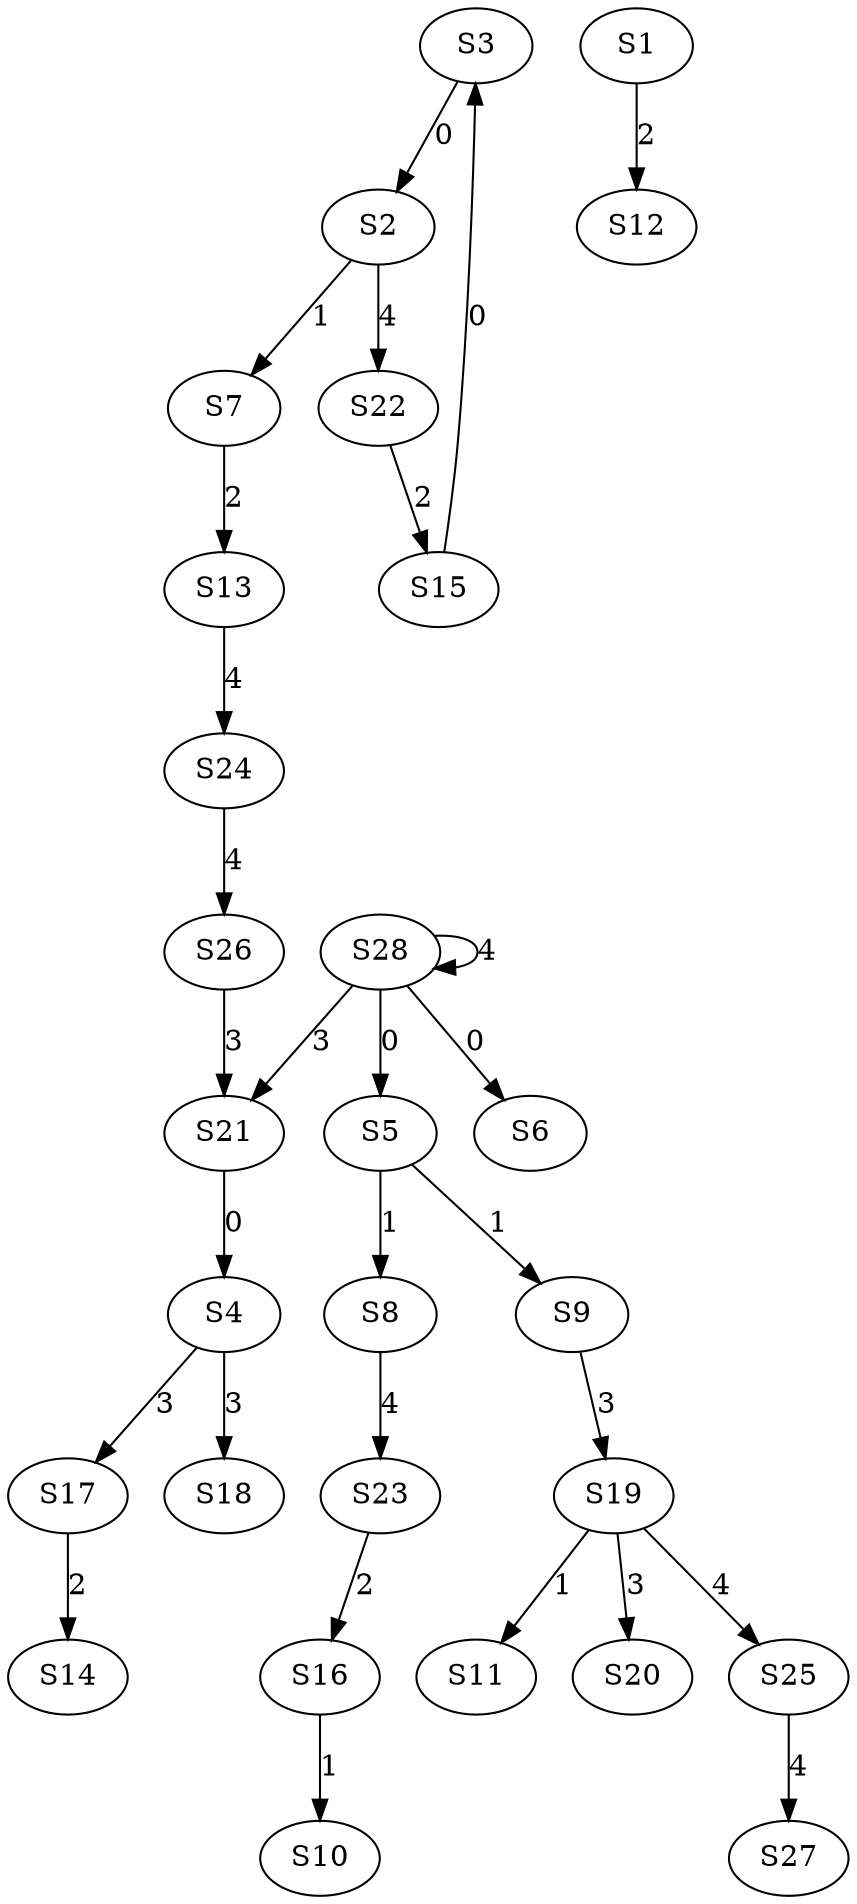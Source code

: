 strict digraph {
	S3 -> S2 [ label = 0 ];
	S15 -> S3 [ label = 0 ];
	S21 -> S4 [ label = 0 ];
	S28 -> S5 [ label = 0 ];
	S28 -> S6 [ label = 0 ];
	S2 -> S7 [ label = 1 ];
	S5 -> S8 [ label = 1 ];
	S5 -> S9 [ label = 1 ];
	S16 -> S10 [ label = 1 ];
	S19 -> S11 [ label = 1 ];
	S1 -> S12 [ label = 2 ];
	S7 -> S13 [ label = 2 ];
	S17 -> S14 [ label = 2 ];
	S22 -> S15 [ label = 2 ];
	S23 -> S16 [ label = 2 ];
	S4 -> S17 [ label = 3 ];
	S4 -> S18 [ label = 3 ];
	S9 -> S19 [ label = 3 ];
	S19 -> S20 [ label = 3 ];
	S28 -> S21 [ label = 3 ];
	S2 -> S22 [ label = 4 ];
	S8 -> S23 [ label = 4 ];
	S13 -> S24 [ label = 4 ];
	S19 -> S25 [ label = 4 ];
	S24 -> S26 [ label = 4 ];
	S25 -> S27 [ label = 4 ];
	S28 -> S28 [ label = 4 ];
	S26 -> S21 [ label = 3 ];
}